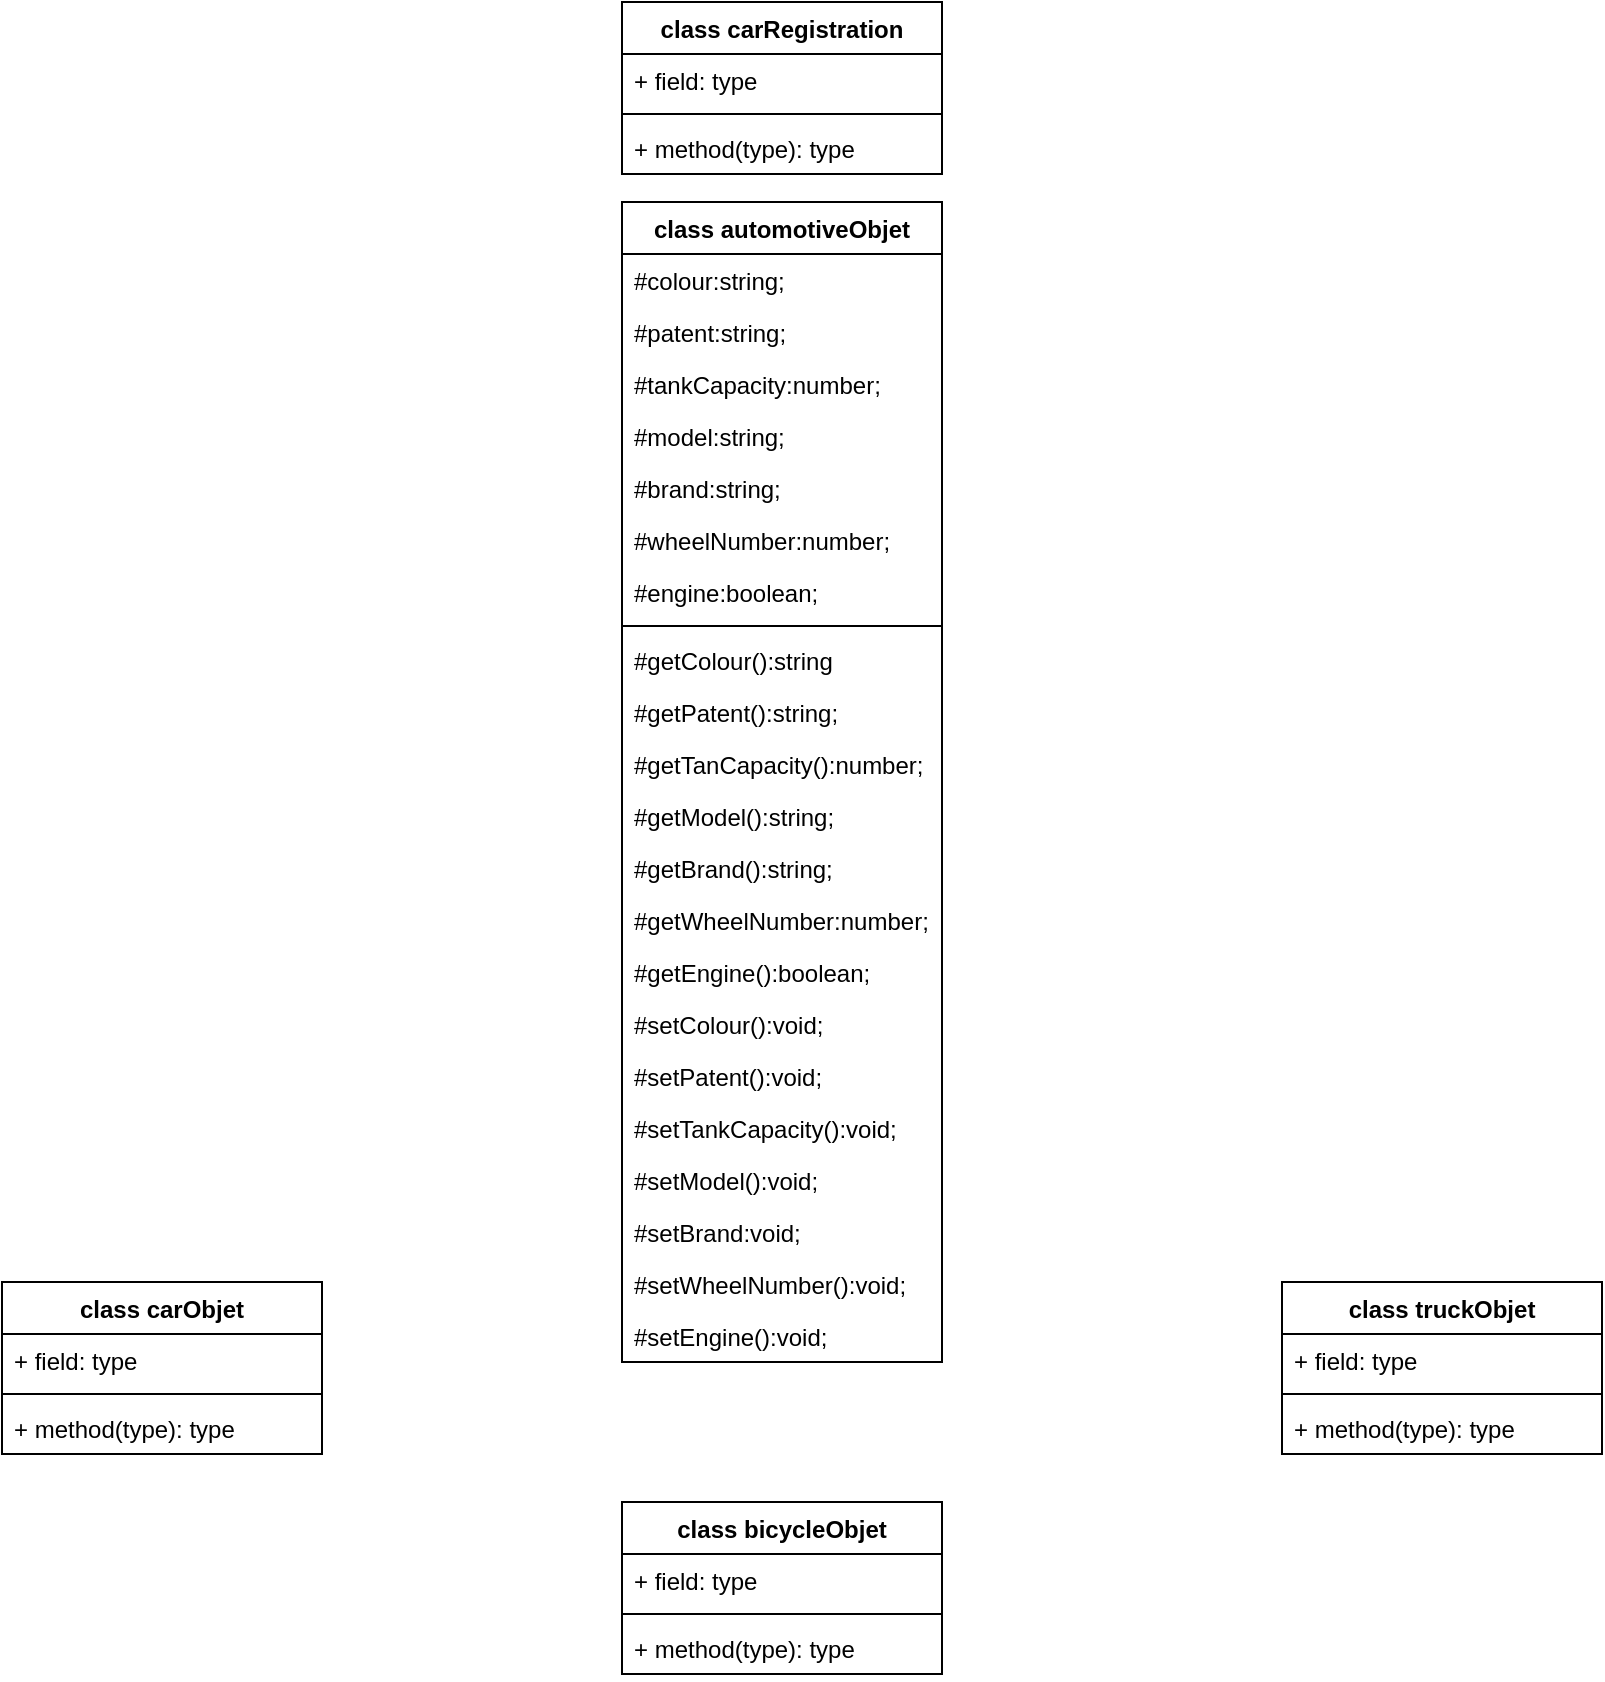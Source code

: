 <mxfile version="20.3.6" type="github" pages="2">
  <diagram name="Page-1" id="e7e014a7-5840-1c2e-5031-d8a46d1fe8dd">
    <mxGraphModel dx="1422" dy="786" grid="1" gridSize="10" guides="1" tooltips="1" connect="1" arrows="1" fold="1" page="1" pageScale="1" pageWidth="1200" pageHeight="1920" background="none" math="0" shadow="0">
      <root>
        <mxCell id="0" />
        <mxCell id="1" parent="0" />
        <mxCell id="Vqm908BKQOVYGzbheek5-41" value="class carRegistration" style="swimlane;fontStyle=1;align=center;verticalAlign=top;childLayout=stackLayout;horizontal=1;startSize=26;horizontalStack=0;resizeParent=1;resizeParentMax=0;resizeLast=0;collapsible=1;marginBottom=0;" vertex="1" parent="1">
          <mxGeometry x="530" y="10" width="160" height="86" as="geometry" />
        </mxCell>
        <mxCell id="Vqm908BKQOVYGzbheek5-42" value="+ field: type" style="text;strokeColor=none;fillColor=none;align=left;verticalAlign=top;spacingLeft=4;spacingRight=4;overflow=hidden;rotatable=0;points=[[0,0.5],[1,0.5]];portConstraint=eastwest;" vertex="1" parent="Vqm908BKQOVYGzbheek5-41">
          <mxGeometry y="26" width="160" height="26" as="geometry" />
        </mxCell>
        <mxCell id="Vqm908BKQOVYGzbheek5-43" value="" style="line;strokeWidth=1;fillColor=none;align=left;verticalAlign=middle;spacingTop=-1;spacingLeft=3;spacingRight=3;rotatable=0;labelPosition=right;points=[];portConstraint=eastwest;strokeColor=inherit;" vertex="1" parent="Vqm908BKQOVYGzbheek5-41">
          <mxGeometry y="52" width="160" height="8" as="geometry" />
        </mxCell>
        <mxCell id="Vqm908BKQOVYGzbheek5-44" value="+ method(type): type" style="text;strokeColor=none;fillColor=none;align=left;verticalAlign=top;spacingLeft=4;spacingRight=4;overflow=hidden;rotatable=0;points=[[0,0.5],[1,0.5]];portConstraint=eastwest;" vertex="1" parent="Vqm908BKQOVYGzbheek5-41">
          <mxGeometry y="60" width="160" height="26" as="geometry" />
        </mxCell>
        <mxCell id="Vqm908BKQOVYGzbheek5-45" value="class automotiveObjet" style="swimlane;fontStyle=1;align=center;verticalAlign=top;childLayout=stackLayout;horizontal=1;startSize=26;horizontalStack=0;resizeParent=1;resizeParentMax=0;resizeLast=0;collapsible=1;marginBottom=0;" vertex="1" parent="1">
          <mxGeometry x="530" y="110" width="160" height="580" as="geometry" />
        </mxCell>
        <mxCell id="Vqm908BKQOVYGzbheek5-46" value="#colour:string;" style="text;strokeColor=none;fillColor=none;align=left;verticalAlign=top;spacingLeft=4;spacingRight=4;overflow=hidden;rotatable=0;points=[[0,0.5],[1,0.5]];portConstraint=eastwest;" vertex="1" parent="Vqm908BKQOVYGzbheek5-45">
          <mxGeometry y="26" width="160" height="26" as="geometry" />
        </mxCell>
        <mxCell id="Vqm908BKQOVYGzbheek5-65" value="#patent:string;" style="text;strokeColor=none;fillColor=none;align=left;verticalAlign=top;spacingLeft=4;spacingRight=4;overflow=hidden;rotatable=0;points=[[0,0.5],[1,0.5]];portConstraint=eastwest;" vertex="1" parent="Vqm908BKQOVYGzbheek5-45">
          <mxGeometry y="52" width="160" height="26" as="geometry" />
        </mxCell>
        <mxCell id="Vqm908BKQOVYGzbheek5-66" value="#tankCapacity:number;" style="text;strokeColor=none;fillColor=none;align=left;verticalAlign=top;spacingLeft=4;spacingRight=4;overflow=hidden;rotatable=0;points=[[0,0.5],[1,0.5]];portConstraint=eastwest;" vertex="1" parent="Vqm908BKQOVYGzbheek5-45">
          <mxGeometry y="78" width="160" height="26" as="geometry" />
        </mxCell>
        <mxCell id="Vqm908BKQOVYGzbheek5-67" value="#model:string;" style="text;strokeColor=none;fillColor=none;align=left;verticalAlign=top;spacingLeft=4;spacingRight=4;overflow=hidden;rotatable=0;points=[[0,0.5],[1,0.5]];portConstraint=eastwest;" vertex="1" parent="Vqm908BKQOVYGzbheek5-45">
          <mxGeometry y="104" width="160" height="26" as="geometry" />
        </mxCell>
        <mxCell id="Vqm908BKQOVYGzbheek5-69" value="#brand:string;" style="text;strokeColor=none;fillColor=none;align=left;verticalAlign=top;spacingLeft=4;spacingRight=4;overflow=hidden;rotatable=0;points=[[0,0.5],[1,0.5]];portConstraint=eastwest;" vertex="1" parent="Vqm908BKQOVYGzbheek5-45">
          <mxGeometry y="130" width="160" height="26" as="geometry" />
        </mxCell>
        <mxCell id="Vqm908BKQOVYGzbheek5-68" value="#wheelNumber:number;" style="text;strokeColor=none;fillColor=none;align=left;verticalAlign=top;spacingLeft=4;spacingRight=4;overflow=hidden;rotatable=0;points=[[0,0.5],[1,0.5]];portConstraint=eastwest;" vertex="1" parent="Vqm908BKQOVYGzbheek5-45">
          <mxGeometry y="156" width="160" height="26" as="geometry" />
        </mxCell>
        <mxCell id="Vqm908BKQOVYGzbheek5-75" value="#engine:boolean;" style="text;strokeColor=none;fillColor=none;align=left;verticalAlign=top;spacingLeft=4;spacingRight=4;overflow=hidden;rotatable=0;points=[[0,0.5],[1,0.5]];portConstraint=eastwest;" vertex="1" parent="Vqm908BKQOVYGzbheek5-45">
          <mxGeometry y="182" width="160" height="26" as="geometry" />
        </mxCell>
        <mxCell id="Vqm908BKQOVYGzbheek5-47" value="" style="line;strokeWidth=1;fillColor=none;align=left;verticalAlign=middle;spacingTop=-1;spacingLeft=3;spacingRight=3;rotatable=0;labelPosition=right;points=[];portConstraint=eastwest;strokeColor=inherit;" vertex="1" parent="Vqm908BKQOVYGzbheek5-45">
          <mxGeometry y="208" width="160" height="8" as="geometry" />
        </mxCell>
        <mxCell id="Vqm908BKQOVYGzbheek5-71" value="#getColour():string" style="text;strokeColor=none;fillColor=none;align=left;verticalAlign=top;spacingLeft=4;spacingRight=4;overflow=hidden;rotatable=0;points=[[0,0.5],[1,0.5]];portConstraint=eastwest;" vertex="1" parent="Vqm908BKQOVYGzbheek5-45">
          <mxGeometry y="216" width="160" height="26" as="geometry" />
        </mxCell>
        <mxCell id="Vqm908BKQOVYGzbheek5-72" value="#getPatent():string;" style="text;strokeColor=none;fillColor=none;align=left;verticalAlign=top;spacingLeft=4;spacingRight=4;overflow=hidden;rotatable=0;points=[[0,0.5],[1,0.5]];portConstraint=eastwest;" vertex="1" parent="Vqm908BKQOVYGzbheek5-45">
          <mxGeometry y="242" width="160" height="26" as="geometry" />
        </mxCell>
        <mxCell id="Vqm908BKQOVYGzbheek5-70" value="#getTanCapacity():number;" style="text;strokeColor=none;fillColor=none;align=left;verticalAlign=top;spacingLeft=4;spacingRight=4;overflow=hidden;rotatable=0;points=[[0,0.5],[1,0.5]];portConstraint=eastwest;" vertex="1" parent="Vqm908BKQOVYGzbheek5-45">
          <mxGeometry y="268" width="160" height="26" as="geometry" />
        </mxCell>
        <mxCell id="Vqm908BKQOVYGzbheek5-74" value="#getModel():string;" style="text;strokeColor=none;fillColor=none;align=left;verticalAlign=top;spacingLeft=4;spacingRight=4;overflow=hidden;rotatable=0;points=[[0,0.5],[1,0.5]];portConstraint=eastwest;" vertex="1" parent="Vqm908BKQOVYGzbheek5-45">
          <mxGeometry y="294" width="160" height="26" as="geometry" />
        </mxCell>
        <mxCell id="Vqm908BKQOVYGzbheek5-73" value="#getBrand():string;" style="text;strokeColor=none;fillColor=none;align=left;verticalAlign=top;spacingLeft=4;spacingRight=4;overflow=hidden;rotatable=0;points=[[0,0.5],[1,0.5]];portConstraint=eastwest;" vertex="1" parent="Vqm908BKQOVYGzbheek5-45">
          <mxGeometry y="320" width="160" height="26" as="geometry" />
        </mxCell>
        <mxCell id="Vqm908BKQOVYGzbheek5-48" value="#getWheelNumber:number;" style="text;strokeColor=none;fillColor=none;align=left;verticalAlign=top;spacingLeft=4;spacingRight=4;overflow=hidden;rotatable=0;points=[[0,0.5],[1,0.5]];portConstraint=eastwest;" vertex="1" parent="Vqm908BKQOVYGzbheek5-45">
          <mxGeometry y="346" width="160" height="26" as="geometry" />
        </mxCell>
        <mxCell id="Vqm908BKQOVYGzbheek5-76" value="#getEngine():boolean;" style="text;strokeColor=none;fillColor=none;align=left;verticalAlign=top;spacingLeft=4;spacingRight=4;overflow=hidden;rotatable=0;points=[[0,0.5],[1,0.5]];portConstraint=eastwest;" vertex="1" parent="Vqm908BKQOVYGzbheek5-45">
          <mxGeometry y="372" width="160" height="26" as="geometry" />
        </mxCell>
        <mxCell id="4XlIdxBGh-J4RA4Cl8wS-14" value="#setColour():void;" style="text;strokeColor=none;fillColor=none;align=left;verticalAlign=top;spacingLeft=4;spacingRight=4;overflow=hidden;rotatable=0;points=[[0,0.5],[1,0.5]];portConstraint=eastwest;" vertex="1" parent="Vqm908BKQOVYGzbheek5-45">
          <mxGeometry y="398" width="160" height="26" as="geometry" />
        </mxCell>
        <mxCell id="4XlIdxBGh-J4RA4Cl8wS-15" value="#setPatent():void;" style="text;strokeColor=none;fillColor=none;align=left;verticalAlign=top;spacingLeft=4;spacingRight=4;overflow=hidden;rotatable=0;points=[[0,0.5],[1,0.5]];portConstraint=eastwest;" vertex="1" parent="Vqm908BKQOVYGzbheek5-45">
          <mxGeometry y="424" width="160" height="26" as="geometry" />
        </mxCell>
        <mxCell id="4XlIdxBGh-J4RA4Cl8wS-16" value="#setTankCapacity():void;" style="text;strokeColor=none;fillColor=none;align=left;verticalAlign=top;spacingLeft=4;spacingRight=4;overflow=hidden;rotatable=0;points=[[0,0.5],[1,0.5]];portConstraint=eastwest;" vertex="1" parent="Vqm908BKQOVYGzbheek5-45">
          <mxGeometry y="450" width="160" height="26" as="geometry" />
        </mxCell>
        <mxCell id="4XlIdxBGh-J4RA4Cl8wS-17" value="#setModel():void;" style="text;strokeColor=none;fillColor=none;align=left;verticalAlign=top;spacingLeft=4;spacingRight=4;overflow=hidden;rotatable=0;points=[[0,0.5],[1,0.5]];portConstraint=eastwest;" vertex="1" parent="Vqm908BKQOVYGzbheek5-45">
          <mxGeometry y="476" width="160" height="26" as="geometry" />
        </mxCell>
        <mxCell id="4XlIdxBGh-J4RA4Cl8wS-18" value="#setBrand:void;" style="text;strokeColor=none;fillColor=none;align=left;verticalAlign=top;spacingLeft=4;spacingRight=4;overflow=hidden;rotatable=0;points=[[0,0.5],[1,0.5]];portConstraint=eastwest;" vertex="1" parent="Vqm908BKQOVYGzbheek5-45">
          <mxGeometry y="502" width="160" height="26" as="geometry" />
        </mxCell>
        <mxCell id="4XlIdxBGh-J4RA4Cl8wS-19" value="#setWheelNumber():void;" style="text;strokeColor=none;fillColor=none;align=left;verticalAlign=top;spacingLeft=4;spacingRight=4;overflow=hidden;rotatable=0;points=[[0,0.5],[1,0.5]];portConstraint=eastwest;" vertex="1" parent="Vqm908BKQOVYGzbheek5-45">
          <mxGeometry y="528" width="160" height="26" as="geometry" />
        </mxCell>
        <mxCell id="4XlIdxBGh-J4RA4Cl8wS-20" value="#setEngine():void;" style="text;strokeColor=none;fillColor=none;align=left;verticalAlign=top;spacingLeft=4;spacingRight=4;overflow=hidden;rotatable=0;points=[[0,0.5],[1,0.5]];portConstraint=eastwest;" vertex="1" parent="Vqm908BKQOVYGzbheek5-45">
          <mxGeometry y="554" width="160" height="26" as="geometry" />
        </mxCell>
        <mxCell id="Vqm908BKQOVYGzbheek5-49" value="class carObjet" style="swimlane;fontStyle=1;align=center;verticalAlign=top;childLayout=stackLayout;horizontal=1;startSize=26;horizontalStack=0;resizeParent=1;resizeParentMax=0;resizeLast=0;collapsible=1;marginBottom=0;" vertex="1" parent="1">
          <mxGeometry x="220" y="650" width="160" height="86" as="geometry" />
        </mxCell>
        <mxCell id="Vqm908BKQOVYGzbheek5-50" value="+ field: type" style="text;strokeColor=none;fillColor=none;align=left;verticalAlign=top;spacingLeft=4;spacingRight=4;overflow=hidden;rotatable=0;points=[[0,0.5],[1,0.5]];portConstraint=eastwest;" vertex="1" parent="Vqm908BKQOVYGzbheek5-49">
          <mxGeometry y="26" width="160" height="26" as="geometry" />
        </mxCell>
        <mxCell id="Vqm908BKQOVYGzbheek5-51" value="" style="line;strokeWidth=1;fillColor=none;align=left;verticalAlign=middle;spacingTop=-1;spacingLeft=3;spacingRight=3;rotatable=0;labelPosition=right;points=[];portConstraint=eastwest;strokeColor=inherit;" vertex="1" parent="Vqm908BKQOVYGzbheek5-49">
          <mxGeometry y="52" width="160" height="8" as="geometry" />
        </mxCell>
        <mxCell id="Vqm908BKQOVYGzbheek5-52" value="+ method(type): type" style="text;strokeColor=none;fillColor=none;align=left;verticalAlign=top;spacingLeft=4;spacingRight=4;overflow=hidden;rotatable=0;points=[[0,0.5],[1,0.5]];portConstraint=eastwest;" vertex="1" parent="Vqm908BKQOVYGzbheek5-49">
          <mxGeometry y="60" width="160" height="26" as="geometry" />
        </mxCell>
        <mxCell id="Vqm908BKQOVYGzbheek5-53" value="class bicycleObjet" style="swimlane;fontStyle=1;align=center;verticalAlign=top;childLayout=stackLayout;horizontal=1;startSize=26;horizontalStack=0;resizeParent=1;resizeParentMax=0;resizeLast=0;collapsible=1;marginBottom=0;" vertex="1" parent="1">
          <mxGeometry x="530" y="760" width="160" height="86" as="geometry" />
        </mxCell>
        <mxCell id="Vqm908BKQOVYGzbheek5-54" value="+ field: type" style="text;strokeColor=none;fillColor=none;align=left;verticalAlign=top;spacingLeft=4;spacingRight=4;overflow=hidden;rotatable=0;points=[[0,0.5],[1,0.5]];portConstraint=eastwest;" vertex="1" parent="Vqm908BKQOVYGzbheek5-53">
          <mxGeometry y="26" width="160" height="26" as="geometry" />
        </mxCell>
        <mxCell id="Vqm908BKQOVYGzbheek5-55" value="" style="line;strokeWidth=1;fillColor=none;align=left;verticalAlign=middle;spacingTop=-1;spacingLeft=3;spacingRight=3;rotatable=0;labelPosition=right;points=[];portConstraint=eastwest;strokeColor=inherit;" vertex="1" parent="Vqm908BKQOVYGzbheek5-53">
          <mxGeometry y="52" width="160" height="8" as="geometry" />
        </mxCell>
        <mxCell id="Vqm908BKQOVYGzbheek5-56" value="+ method(type): type" style="text;strokeColor=none;fillColor=none;align=left;verticalAlign=top;spacingLeft=4;spacingRight=4;overflow=hidden;rotatable=0;points=[[0,0.5],[1,0.5]];portConstraint=eastwest;" vertex="1" parent="Vqm908BKQOVYGzbheek5-53">
          <mxGeometry y="60" width="160" height="26" as="geometry" />
        </mxCell>
        <mxCell id="Vqm908BKQOVYGzbheek5-57" value="class truckObjet" style="swimlane;fontStyle=1;align=center;verticalAlign=top;childLayout=stackLayout;horizontal=1;startSize=26;horizontalStack=0;resizeParent=1;resizeParentMax=0;resizeLast=0;collapsible=1;marginBottom=0;" vertex="1" parent="1">
          <mxGeometry x="860" y="650" width="160" height="86" as="geometry" />
        </mxCell>
        <mxCell id="Vqm908BKQOVYGzbheek5-58" value="+ field: type" style="text;strokeColor=none;fillColor=none;align=left;verticalAlign=top;spacingLeft=4;spacingRight=4;overflow=hidden;rotatable=0;points=[[0,0.5],[1,0.5]];portConstraint=eastwest;" vertex="1" parent="Vqm908BKQOVYGzbheek5-57">
          <mxGeometry y="26" width="160" height="26" as="geometry" />
        </mxCell>
        <mxCell id="Vqm908BKQOVYGzbheek5-59" value="" style="line;strokeWidth=1;fillColor=none;align=left;verticalAlign=middle;spacingTop=-1;spacingLeft=3;spacingRight=3;rotatable=0;labelPosition=right;points=[];portConstraint=eastwest;strokeColor=inherit;" vertex="1" parent="Vqm908BKQOVYGzbheek5-57">
          <mxGeometry y="52" width="160" height="8" as="geometry" />
        </mxCell>
        <mxCell id="Vqm908BKQOVYGzbheek5-60" value="+ method(type): type" style="text;strokeColor=none;fillColor=none;align=left;verticalAlign=top;spacingLeft=4;spacingRight=4;overflow=hidden;rotatable=0;points=[[0,0.5],[1,0.5]];portConstraint=eastwest;" vertex="1" parent="Vqm908BKQOVYGzbheek5-57">
          <mxGeometry y="60" width="160" height="26" as="geometry" />
        </mxCell>
      </root>
    </mxGraphModel>
  </diagram>
  <diagram id="hjgljh0MNpWHvjgUHp1J" name="Página-2">
    <mxGraphModel dx="1422" dy="786" grid="1" gridSize="10" guides="1" tooltips="1" connect="1" arrows="1" fold="1" page="1" pageScale="1" pageWidth="827" pageHeight="1169" math="0" shadow="0">
      <root>
        <mxCell id="0" />
        <mxCell id="1" parent="0" />
      </root>
    </mxGraphModel>
  </diagram>
</mxfile>
